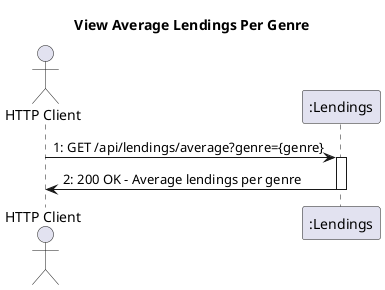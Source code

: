 @startuml
title View Average Lendings Per Genre
actor "HTTP Client" as client
participant ":Lendings" as Lendings

client -> Lendings: 1: GET /api/lendings/average?genre={genre}
activate Lendings
Lendings -> client: 2: 200 OK - Average lendings per genre
deactivate Lendings
@enduml